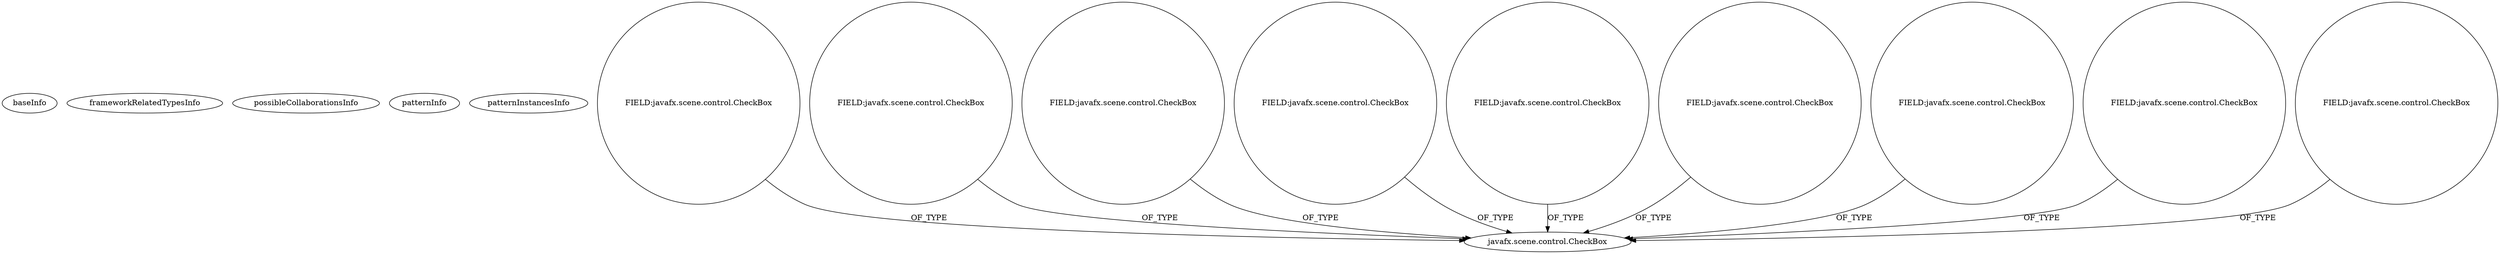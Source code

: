 digraph {
baseInfo[graphId=1027,category="pattern",isAnonymous=false,possibleRelation=false]
frameworkRelatedTypesInfo[]
possibleCollaborationsInfo[]
patternInfo[frequency=2.0,patternRootClient=null]
patternInstancesInfo[0="josesoler7-agendavital~/josesoler7-agendavital/agendavital-master/src/agendavital/vista/FXMLNuevasNoticiasController.java~FXMLNuevasNoticiasController~3371",1="tarunbod-SummonCommandCreator~/tarunbod-SummonCommandCreator/SummonCommandCreator-master/src/me/FirstWorldAnarchy/scc/application/FXMLDocumentController.java~FXMLDocumentController~4474"]
5[label="javafx.scene.control.CheckBox",vertexType="FRAMEWORK_CLASS_TYPE",isFrameworkType=false]
24[label="FIELD:javafx.scene.control.CheckBox",vertexType="FIELD_DECLARATION",isFrameworkType=false,shape=circle]
124[label="FIELD:javafx.scene.control.CheckBox",vertexType="FIELD_DECLARATION",isFrameworkType=false,shape=circle]
46[label="FIELD:javafx.scene.control.CheckBox",vertexType="FIELD_DECLARATION",isFrameworkType=false,shape=circle]
20[label="FIELD:javafx.scene.control.CheckBox",vertexType="FIELD_DECLARATION",isFrameworkType=false,shape=circle]
50[label="FIELD:javafx.scene.control.CheckBox",vertexType="FIELD_DECLARATION",isFrameworkType=false,shape=circle]
68[label="FIELD:javafx.scene.control.CheckBox",vertexType="FIELD_DECLARATION",isFrameworkType=false,shape=circle]
16[label="FIELD:javafx.scene.control.CheckBox",vertexType="FIELD_DECLARATION",isFrameworkType=false,shape=circle]
4[label="FIELD:javafx.scene.control.CheckBox",vertexType="FIELD_DECLARATION",isFrameworkType=false,shape=circle]
12[label="FIELD:javafx.scene.control.CheckBox",vertexType="FIELD_DECLARATION",isFrameworkType=false,shape=circle]
16->5[label="OF_TYPE"]
46->5[label="OF_TYPE"]
4->5[label="OF_TYPE"]
50->5[label="OF_TYPE"]
20->5[label="OF_TYPE"]
24->5[label="OF_TYPE"]
12->5[label="OF_TYPE"]
124->5[label="OF_TYPE"]
68->5[label="OF_TYPE"]
}
